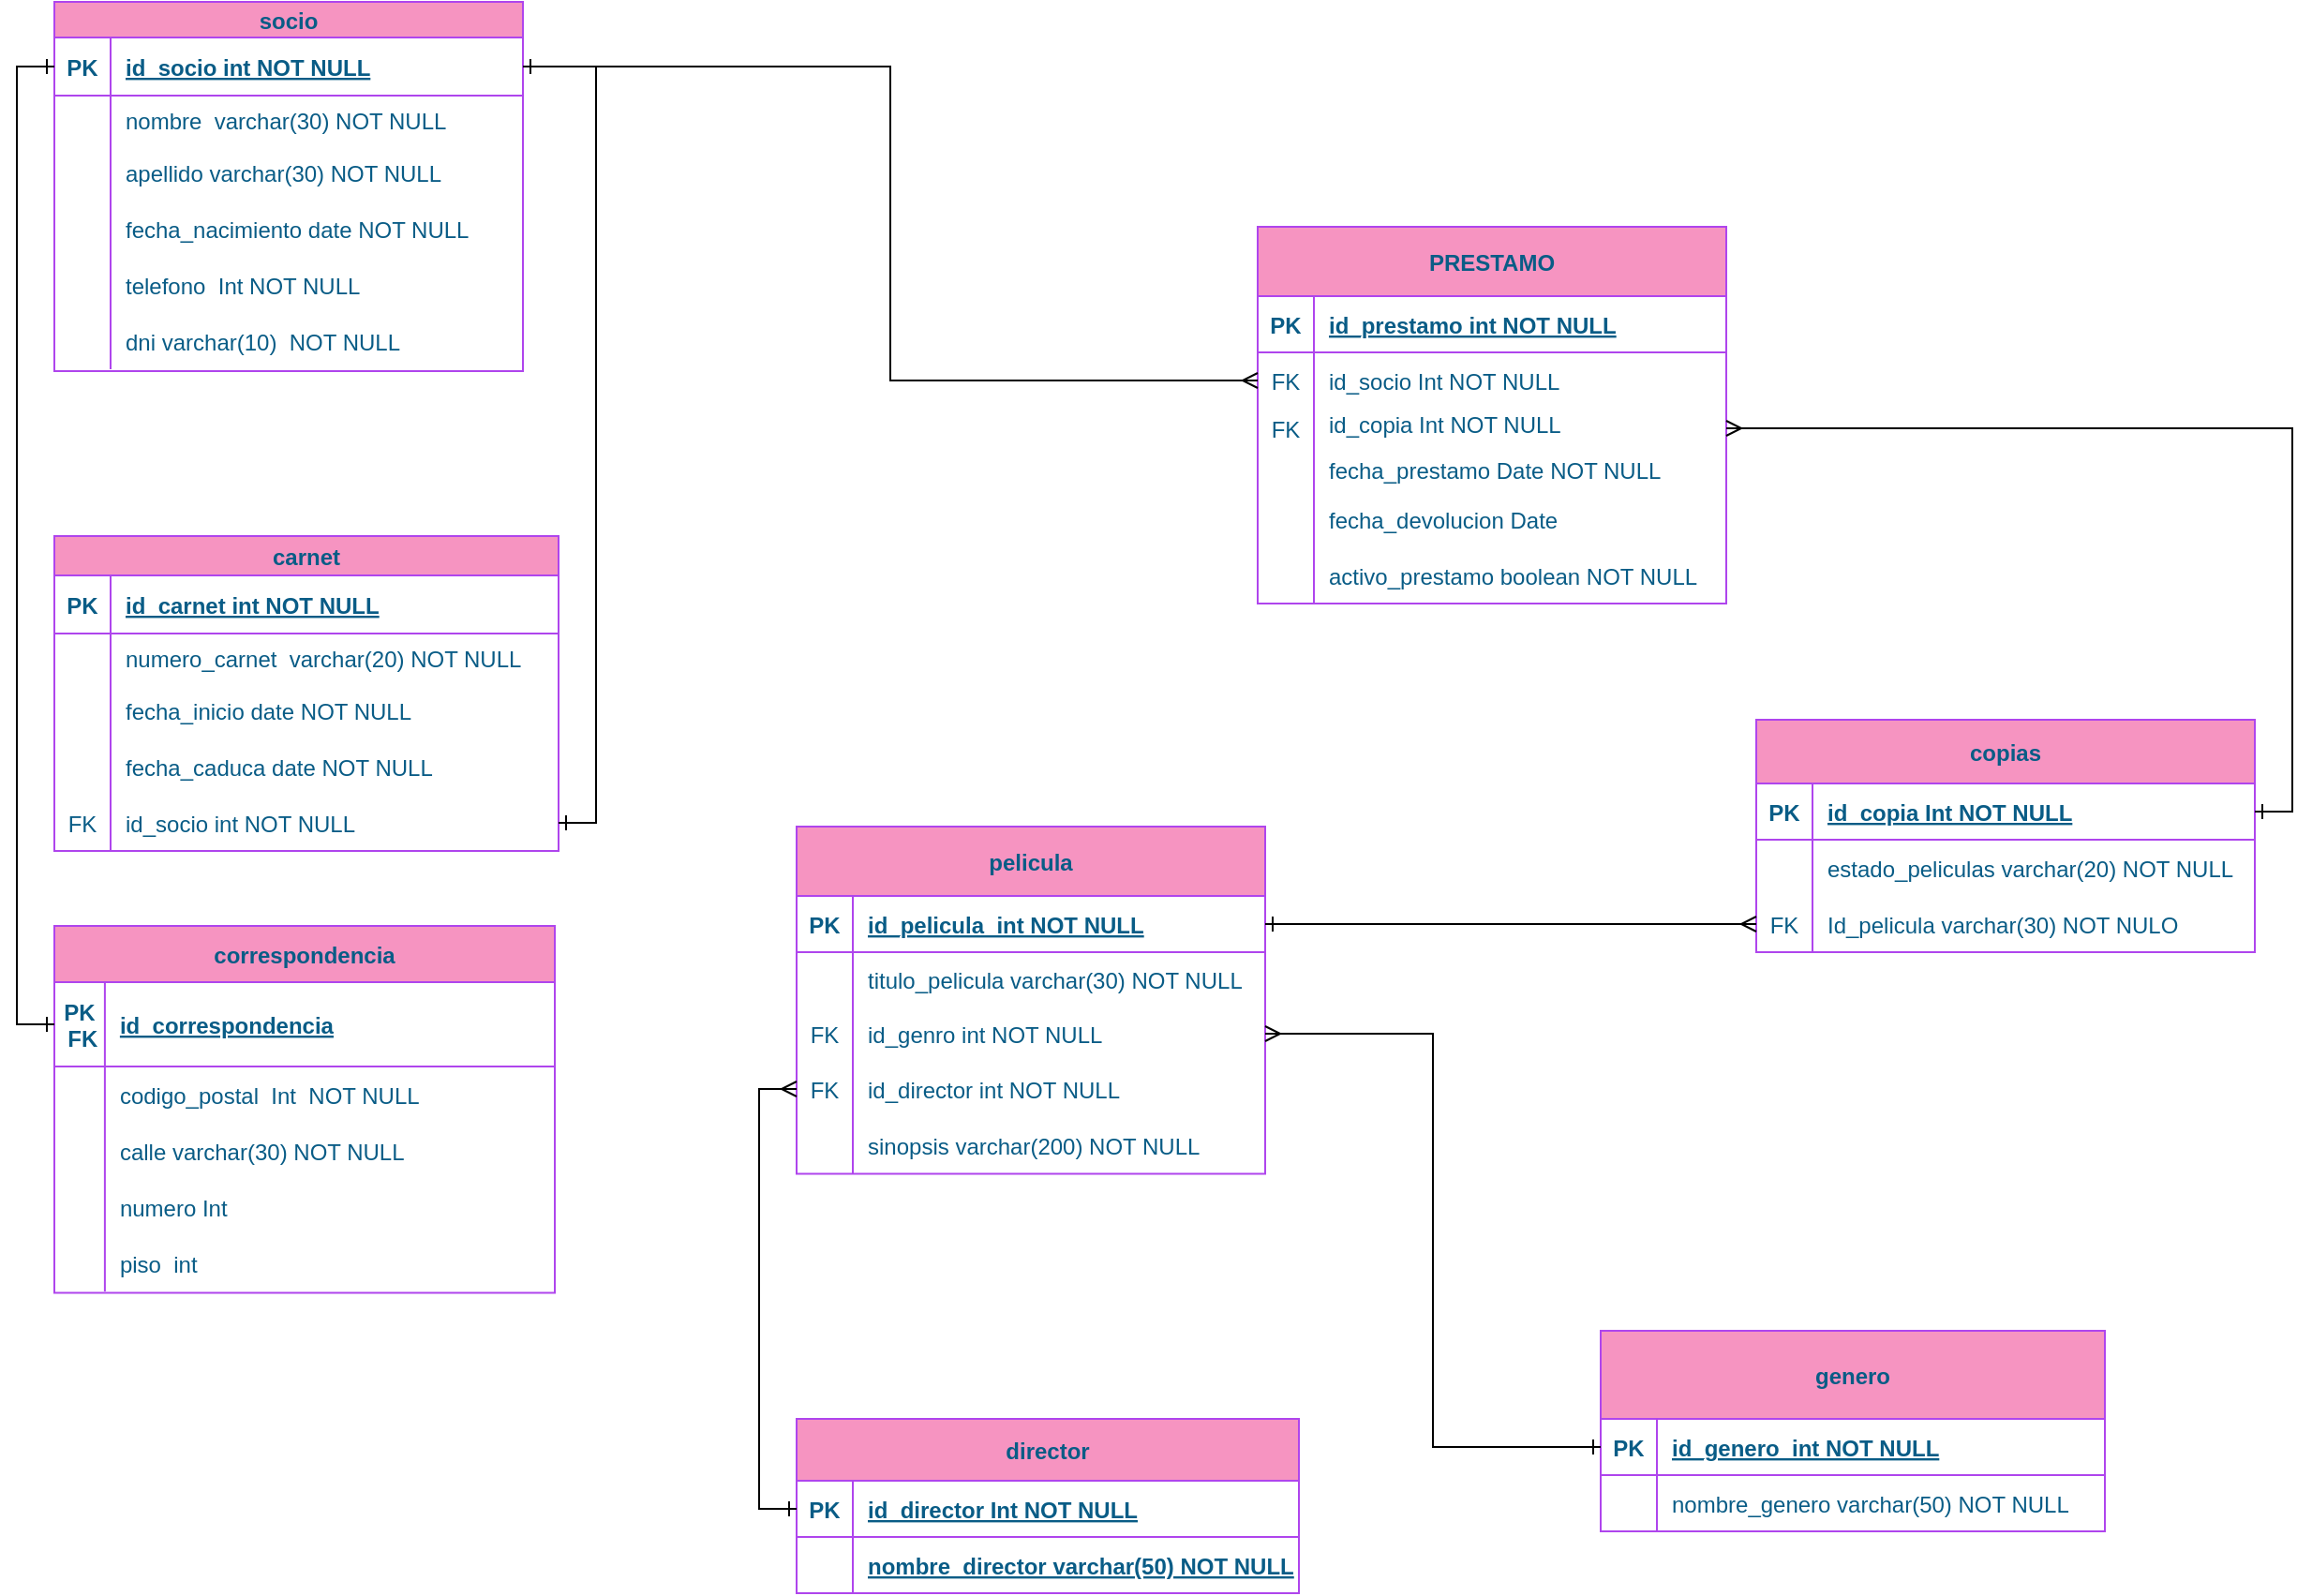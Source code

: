 <mxfile version="24.7.17">
  <diagram id="R2lEEEUBdFMjLlhIrx00" name="Page-1">
    <mxGraphModel dx="1336" dy="928" grid="0" gridSize="10" guides="1" tooltips="1" connect="1" arrows="1" fold="1" page="0" pageScale="1" pageWidth="850" pageHeight="1100" math="0" shadow="0" extFonts="Permanent Marker^https://fonts.googleapis.com/css?family=Permanent+Marker">
      <root>
        <mxCell id="0" />
        <mxCell id="1" parent="0" />
        <mxCell id="vkcaiNUECtPa9iKgv2DX-5" value="socio" style="shape=table;startSize=19;container=1;collapsible=1;childLayout=tableLayout;fixedRows=1;rowLines=0;fontStyle=1;align=center;resizeLast=1;fillColor=#F694C1;strokeColor=#AF45ED;labelBackgroundColor=none;fontColor=#095C86;" parent="1" vertex="1">
          <mxGeometry x="8" y="-271" width="250" height="197" as="geometry" />
        </mxCell>
        <mxCell id="vkcaiNUECtPa9iKgv2DX-6" value="" style="shape=partialRectangle;collapsible=0;dropTarget=0;pointerEvents=0;fillColor=none;points=[[0,0.5],[1,0.5]];portConstraint=eastwest;top=0;left=0;right=0;bottom=1;labelBackgroundColor=none;strokeColor=#AF45ED;fontColor=#095C86;" parent="vkcaiNUECtPa9iKgv2DX-5" vertex="1">
          <mxGeometry y="19" width="250" height="31" as="geometry" />
        </mxCell>
        <mxCell id="vkcaiNUECtPa9iKgv2DX-7" value="PK" style="shape=partialRectangle;overflow=hidden;connectable=0;fillColor=none;top=0;left=0;bottom=0;right=0;fontStyle=1;labelBackgroundColor=none;strokeColor=#AF45ED;fontColor=#095C86;" parent="vkcaiNUECtPa9iKgv2DX-6" vertex="1">
          <mxGeometry width="30" height="31" as="geometry">
            <mxRectangle width="30" height="31" as="alternateBounds" />
          </mxGeometry>
        </mxCell>
        <mxCell id="vkcaiNUECtPa9iKgv2DX-8" value="id_socio int NOT NULL" style="shape=partialRectangle;overflow=hidden;connectable=0;fillColor=none;top=0;left=0;bottom=0;right=0;align=left;spacingLeft=6;fontStyle=5;labelBackgroundColor=none;strokeColor=#AF45ED;fontColor=#095C86;" parent="vkcaiNUECtPa9iKgv2DX-6" vertex="1">
          <mxGeometry x="30" width="220" height="31" as="geometry">
            <mxRectangle width="220" height="31" as="alternateBounds" />
          </mxGeometry>
        </mxCell>
        <mxCell id="vkcaiNUECtPa9iKgv2DX-9" value="" style="shape=partialRectangle;collapsible=0;dropTarget=0;pointerEvents=0;fillColor=none;points=[[0,0.5],[1,0.5]];portConstraint=eastwest;top=0;left=0;right=0;bottom=0;labelBackgroundColor=none;strokeColor=#AF45ED;fontColor=#095C86;" parent="vkcaiNUECtPa9iKgv2DX-5" vertex="1">
          <mxGeometry y="50" width="250" height="26" as="geometry" />
        </mxCell>
        <mxCell id="vkcaiNUECtPa9iKgv2DX-10" value="" style="shape=partialRectangle;overflow=hidden;connectable=0;fillColor=none;top=0;left=0;bottom=0;right=0;labelBackgroundColor=none;strokeColor=#AF45ED;fontColor=#095C86;" parent="vkcaiNUECtPa9iKgv2DX-9" vertex="1">
          <mxGeometry width="30" height="26" as="geometry">
            <mxRectangle width="30" height="26" as="alternateBounds" />
          </mxGeometry>
        </mxCell>
        <mxCell id="vkcaiNUECtPa9iKgv2DX-11" value="nombre  varchar(30) NOT NULL" style="shape=partialRectangle;overflow=hidden;connectable=0;fillColor=none;top=0;left=0;bottom=0;right=0;align=left;spacingLeft=6;labelBackgroundColor=none;strokeColor=#AF45ED;fontColor=#095C86;" parent="vkcaiNUECtPa9iKgv2DX-9" vertex="1">
          <mxGeometry x="30" width="220" height="26" as="geometry">
            <mxRectangle width="220" height="26" as="alternateBounds" />
          </mxGeometry>
        </mxCell>
        <mxCell id="vkcaiNUECtPa9iKgv2DX-12" style="shape=partialRectangle;collapsible=0;dropTarget=0;pointerEvents=0;fillColor=none;points=[[0,0.5],[1,0.5]];portConstraint=eastwest;top=0;left=0;right=0;bottom=0;labelBackgroundColor=none;strokeColor=#AF45ED;fontColor=#095C86;" parent="vkcaiNUECtPa9iKgv2DX-5" vertex="1">
          <mxGeometry y="76" width="250" height="30" as="geometry" />
        </mxCell>
        <mxCell id="vkcaiNUECtPa9iKgv2DX-13" value="" style="shape=partialRectangle;overflow=hidden;connectable=0;fillColor=none;top=0;left=0;bottom=0;right=0;labelBackgroundColor=none;strokeColor=#AF45ED;fontColor=#095C86;" parent="vkcaiNUECtPa9iKgv2DX-12" vertex="1">
          <mxGeometry width="30" height="30" as="geometry">
            <mxRectangle width="30" height="30" as="alternateBounds" />
          </mxGeometry>
        </mxCell>
        <mxCell id="vkcaiNUECtPa9iKgv2DX-14" value="apellido varchar(30) NOT NULL" style="shape=partialRectangle;overflow=hidden;connectable=0;fillColor=none;top=0;left=0;bottom=0;right=0;align=left;spacingLeft=6;labelBackgroundColor=none;strokeColor=#AF45ED;fontColor=#095C86;" parent="vkcaiNUECtPa9iKgv2DX-12" vertex="1">
          <mxGeometry x="30" width="220" height="30" as="geometry">
            <mxRectangle width="220" height="30" as="alternateBounds" />
          </mxGeometry>
        </mxCell>
        <mxCell id="vkcaiNUECtPa9iKgv2DX-15" style="shape=partialRectangle;collapsible=0;dropTarget=0;pointerEvents=0;fillColor=none;points=[[0,0.5],[1,0.5]];portConstraint=eastwest;top=0;left=0;right=0;bottom=0;labelBackgroundColor=none;strokeColor=#AF45ED;fontColor=#095C86;" parent="vkcaiNUECtPa9iKgv2DX-5" vertex="1">
          <mxGeometry y="106" width="250" height="30" as="geometry" />
        </mxCell>
        <mxCell id="vkcaiNUECtPa9iKgv2DX-16" value="" style="shape=partialRectangle;overflow=hidden;connectable=0;fillColor=none;top=0;left=0;bottom=0;right=0;labelBackgroundColor=none;strokeColor=#AF45ED;fontColor=#095C86;" parent="vkcaiNUECtPa9iKgv2DX-15" vertex="1">
          <mxGeometry width="30" height="30" as="geometry">
            <mxRectangle width="30" height="30" as="alternateBounds" />
          </mxGeometry>
        </mxCell>
        <mxCell id="vkcaiNUECtPa9iKgv2DX-17" value="fecha_nacimiento date NOT NULL" style="shape=partialRectangle;overflow=hidden;connectable=0;fillColor=none;top=0;left=0;bottom=0;right=0;align=left;spacingLeft=6;labelBackgroundColor=none;strokeColor=#AF45ED;fontColor=#095C86;" parent="vkcaiNUECtPa9iKgv2DX-15" vertex="1">
          <mxGeometry x="30" width="220" height="30" as="geometry">
            <mxRectangle width="220" height="30" as="alternateBounds" />
          </mxGeometry>
        </mxCell>
        <mxCell id="vkcaiNUECtPa9iKgv2DX-47" style="shape=partialRectangle;collapsible=0;dropTarget=0;pointerEvents=0;fillColor=none;points=[[0,0.5],[1,0.5]];portConstraint=eastwest;top=0;left=0;right=0;bottom=0;labelBackgroundColor=none;strokeColor=#AF45ED;fontColor=#095C86;" parent="vkcaiNUECtPa9iKgv2DX-5" vertex="1">
          <mxGeometry y="136" width="250" height="30" as="geometry" />
        </mxCell>
        <mxCell id="vkcaiNUECtPa9iKgv2DX-48" style="shape=partialRectangle;overflow=hidden;connectable=0;fillColor=none;top=0;left=0;bottom=0;right=0;labelBackgroundColor=none;strokeColor=#AF45ED;fontColor=#095C86;" parent="vkcaiNUECtPa9iKgv2DX-47" vertex="1">
          <mxGeometry width="30" height="30" as="geometry">
            <mxRectangle width="30" height="30" as="alternateBounds" />
          </mxGeometry>
        </mxCell>
        <mxCell id="vkcaiNUECtPa9iKgv2DX-49" value="telefono  Int NOT NULL" style="shape=partialRectangle;overflow=hidden;connectable=0;fillColor=none;top=0;left=0;bottom=0;right=0;align=left;spacingLeft=6;labelBackgroundColor=none;strokeColor=#AF45ED;fontColor=#095C86;" parent="vkcaiNUECtPa9iKgv2DX-47" vertex="1">
          <mxGeometry x="30" width="220" height="30" as="geometry">
            <mxRectangle width="220" height="30" as="alternateBounds" />
          </mxGeometry>
        </mxCell>
        <mxCell id="vkcaiNUECtPa9iKgv2DX-44" style="shape=partialRectangle;collapsible=0;dropTarget=0;pointerEvents=0;fillColor=none;points=[[0,0.5],[1,0.5]];portConstraint=eastwest;top=0;left=0;right=0;bottom=0;labelBackgroundColor=none;strokeColor=#AF45ED;fontColor=#095C86;" parent="vkcaiNUECtPa9iKgv2DX-5" vertex="1">
          <mxGeometry y="166" width="250" height="30" as="geometry" />
        </mxCell>
        <mxCell id="vkcaiNUECtPa9iKgv2DX-45" style="shape=partialRectangle;overflow=hidden;connectable=0;fillColor=none;top=0;left=0;bottom=0;right=0;labelBackgroundColor=none;strokeColor=#AF45ED;fontColor=#095C86;" parent="vkcaiNUECtPa9iKgv2DX-44" vertex="1">
          <mxGeometry width="30" height="30" as="geometry">
            <mxRectangle width="30" height="30" as="alternateBounds" />
          </mxGeometry>
        </mxCell>
        <mxCell id="vkcaiNUECtPa9iKgv2DX-46" value="dni varchar(10)  NOT NULL" style="shape=partialRectangle;overflow=hidden;connectable=0;fillColor=none;top=0;left=0;bottom=0;right=0;align=left;spacingLeft=6;labelBackgroundColor=none;strokeColor=#AF45ED;fontColor=#095C86;" parent="vkcaiNUECtPa9iKgv2DX-44" vertex="1">
          <mxGeometry x="30" width="220" height="30" as="geometry">
            <mxRectangle width="220" height="30" as="alternateBounds" />
          </mxGeometry>
        </mxCell>
        <mxCell id="vkcaiNUECtPa9iKgv2DX-18" value="correspondencia" style="shape=table;startSize=30;container=1;collapsible=1;childLayout=tableLayout;fixedRows=1;rowLines=0;fontStyle=1;align=center;resizeLast=1;fillColor=#F694C1;strokeColor=#AF45ED;labelBackgroundColor=none;fontColor=#095C86;" parent="1" vertex="1">
          <mxGeometry x="8" y="222" width="267" height="195.74" as="geometry" />
        </mxCell>
        <mxCell id="vkcaiNUECtPa9iKgv2DX-19" value="" style="shape=partialRectangle;collapsible=0;dropTarget=0;pointerEvents=0;fillColor=none;points=[[0,0.5],[1,0.5]];portConstraint=eastwest;top=0;left=0;right=0;bottom=1;labelBackgroundColor=none;strokeColor=#AF45ED;fontColor=#095C86;" parent="vkcaiNUECtPa9iKgv2DX-18" vertex="1">
          <mxGeometry y="30" width="267" height="45" as="geometry" />
        </mxCell>
        <mxCell id="vkcaiNUECtPa9iKgv2DX-20" value="PK&#xa; FK" style="shape=partialRectangle;overflow=hidden;connectable=0;fillColor=none;top=0;left=0;bottom=0;right=0;fontStyle=1;labelBackgroundColor=none;strokeColor=#AF45ED;fontColor=#095C86;" parent="vkcaiNUECtPa9iKgv2DX-19" vertex="1">
          <mxGeometry width="26.952" height="45" as="geometry">
            <mxRectangle width="26.952" height="45" as="alternateBounds" />
          </mxGeometry>
        </mxCell>
        <mxCell id="vkcaiNUECtPa9iKgv2DX-21" value="id_correspondencia" style="shape=partialRectangle;overflow=hidden;connectable=0;fillColor=none;top=0;left=0;bottom=0;right=0;align=left;spacingLeft=6;fontStyle=5;labelBackgroundColor=none;strokeColor=#AF45ED;fontColor=#095C86;" parent="vkcaiNUECtPa9iKgv2DX-19" vertex="1">
          <mxGeometry x="26.952" width="240.048" height="45" as="geometry">
            <mxRectangle width="240.048" height="45" as="alternateBounds" />
          </mxGeometry>
        </mxCell>
        <mxCell id="vkcaiNUECtPa9iKgv2DX-28" style="shape=partialRectangle;collapsible=0;dropTarget=0;pointerEvents=0;fillColor=none;points=[[0,0.5],[1,0.5]];portConstraint=eastwest;top=0;left=0;right=0;bottom=0;labelBackgroundColor=none;strokeColor=#AF45ED;fontColor=#095C86;" parent="vkcaiNUECtPa9iKgv2DX-18" vertex="1">
          <mxGeometry y="75" width="267" height="30" as="geometry" />
        </mxCell>
        <mxCell id="vkcaiNUECtPa9iKgv2DX-29" value="" style="shape=partialRectangle;overflow=hidden;connectable=0;fillColor=none;top=0;left=0;bottom=0;right=0;labelBackgroundColor=none;strokeColor=#AF45ED;fontColor=#095C86;" parent="vkcaiNUECtPa9iKgv2DX-28" vertex="1">
          <mxGeometry width="26.952" height="30" as="geometry">
            <mxRectangle width="26.952" height="30" as="alternateBounds" />
          </mxGeometry>
        </mxCell>
        <mxCell id="vkcaiNUECtPa9iKgv2DX-30" value="codigo_postal  Int  NOT NULL" style="shape=partialRectangle;overflow=hidden;connectable=0;fillColor=none;top=0;left=0;bottom=0;right=0;align=left;spacingLeft=6;labelBackgroundColor=none;strokeColor=#AF45ED;fontColor=#095C86;" parent="vkcaiNUECtPa9iKgv2DX-28" vertex="1">
          <mxGeometry x="26.952" width="240.048" height="30" as="geometry">
            <mxRectangle width="240.048" height="30" as="alternateBounds" />
          </mxGeometry>
        </mxCell>
        <mxCell id="vkcaiNUECtPa9iKgv2DX-59" style="shape=partialRectangle;collapsible=0;dropTarget=0;pointerEvents=0;fillColor=none;points=[[0,0.5],[1,0.5]];portConstraint=eastwest;top=0;left=0;right=0;bottom=0;labelBackgroundColor=none;strokeColor=#AF45ED;fontColor=#095C86;" parent="vkcaiNUECtPa9iKgv2DX-18" vertex="1">
          <mxGeometry y="105" width="267" height="30" as="geometry" />
        </mxCell>
        <mxCell id="vkcaiNUECtPa9iKgv2DX-60" style="shape=partialRectangle;overflow=hidden;connectable=0;fillColor=none;top=0;left=0;bottom=0;right=0;labelBackgroundColor=none;strokeColor=#AF45ED;fontColor=#095C86;" parent="vkcaiNUECtPa9iKgv2DX-59" vertex="1">
          <mxGeometry width="26.952" height="30" as="geometry">
            <mxRectangle width="26.952" height="30" as="alternateBounds" />
          </mxGeometry>
        </mxCell>
        <mxCell id="vkcaiNUECtPa9iKgv2DX-61" value="calle varchar(30) NOT NULL" style="shape=partialRectangle;overflow=hidden;connectable=0;fillColor=none;top=0;left=0;bottom=0;right=0;align=left;spacingLeft=6;labelBackgroundColor=none;strokeColor=#AF45ED;fontColor=#095C86;" parent="vkcaiNUECtPa9iKgv2DX-59" vertex="1">
          <mxGeometry x="26.952" width="240.048" height="30" as="geometry">
            <mxRectangle width="240.048" height="30" as="alternateBounds" />
          </mxGeometry>
        </mxCell>
        <mxCell id="vkcaiNUECtPa9iKgv2DX-56" style="shape=partialRectangle;collapsible=0;dropTarget=0;pointerEvents=0;fillColor=none;points=[[0,0.5],[1,0.5]];portConstraint=eastwest;top=0;left=0;right=0;bottom=0;labelBackgroundColor=none;strokeColor=#AF45ED;fontColor=#095C86;" parent="vkcaiNUECtPa9iKgv2DX-18" vertex="1">
          <mxGeometry y="135" width="267" height="30" as="geometry" />
        </mxCell>
        <mxCell id="vkcaiNUECtPa9iKgv2DX-57" style="shape=partialRectangle;overflow=hidden;connectable=0;fillColor=none;top=0;left=0;bottom=0;right=0;labelBackgroundColor=none;strokeColor=#AF45ED;fontColor=#095C86;" parent="vkcaiNUECtPa9iKgv2DX-56" vertex="1">
          <mxGeometry width="26.952" height="30" as="geometry">
            <mxRectangle width="26.952" height="30" as="alternateBounds" />
          </mxGeometry>
        </mxCell>
        <mxCell id="vkcaiNUECtPa9iKgv2DX-58" value="numero Int  " style="shape=partialRectangle;overflow=hidden;connectable=0;fillColor=none;top=0;left=0;bottom=0;right=0;align=left;spacingLeft=6;labelBackgroundColor=none;strokeColor=#AF45ED;fontColor=#095C86;" parent="vkcaiNUECtPa9iKgv2DX-56" vertex="1">
          <mxGeometry x="26.952" width="240.048" height="30" as="geometry">
            <mxRectangle width="240.048" height="30" as="alternateBounds" />
          </mxGeometry>
        </mxCell>
        <mxCell id="vkcaiNUECtPa9iKgv2DX-53" style="shape=partialRectangle;collapsible=0;dropTarget=0;pointerEvents=0;fillColor=none;points=[[0,0.5],[1,0.5]];portConstraint=eastwest;top=0;left=0;right=0;bottom=0;labelBackgroundColor=none;strokeColor=#AF45ED;fontColor=#095C86;" parent="vkcaiNUECtPa9iKgv2DX-18" vertex="1">
          <mxGeometry y="165" width="267" height="30" as="geometry" />
        </mxCell>
        <mxCell id="vkcaiNUECtPa9iKgv2DX-54" style="shape=partialRectangle;overflow=hidden;connectable=0;fillColor=none;top=0;left=0;bottom=0;right=0;labelBackgroundColor=none;strokeColor=#AF45ED;fontColor=#095C86;" parent="vkcaiNUECtPa9iKgv2DX-53" vertex="1">
          <mxGeometry width="26.952" height="30" as="geometry">
            <mxRectangle width="26.952" height="30" as="alternateBounds" />
          </mxGeometry>
        </mxCell>
        <mxCell id="vkcaiNUECtPa9iKgv2DX-55" value="piso  int " style="shape=partialRectangle;overflow=hidden;connectable=0;fillColor=none;top=0;left=0;bottom=0;right=0;align=left;spacingLeft=6;labelBackgroundColor=none;strokeColor=#AF45ED;fontColor=#095C86;" parent="vkcaiNUECtPa9iKgv2DX-53" vertex="1">
          <mxGeometry x="26.952" width="240.048" height="30" as="geometry">
            <mxRectangle width="240.048" height="30" as="alternateBounds" />
          </mxGeometry>
        </mxCell>
        <mxCell id="vkcaiNUECtPa9iKgv2DX-75" value="genero" style="shape=table;startSize=47;container=1;collapsible=1;childLayout=tableLayout;fixedRows=1;rowLines=0;fontStyle=1;align=center;resizeLast=1;fillColor=#F694C1;strokeColor=#AF45ED;labelBackgroundColor=none;fontColor=#095C86;" parent="1" vertex="1">
          <mxGeometry x="833" y="438" width="269" height="107" as="geometry" />
        </mxCell>
        <mxCell id="vkcaiNUECtPa9iKgv2DX-76" value="" style="shape=partialRectangle;collapsible=0;dropTarget=0;pointerEvents=0;fillColor=none;points=[[0,0.5],[1,0.5]];portConstraint=eastwest;top=0;left=0;right=0;bottom=1;labelBackgroundColor=none;strokeColor=#AF45ED;fontColor=#095C86;" parent="vkcaiNUECtPa9iKgv2DX-75" vertex="1">
          <mxGeometry y="47" width="269" height="30" as="geometry" />
        </mxCell>
        <mxCell id="vkcaiNUECtPa9iKgv2DX-77" value="PK" style="shape=partialRectangle;overflow=hidden;connectable=0;fillColor=none;top=0;left=0;bottom=0;right=0;fontStyle=1;labelBackgroundColor=none;strokeColor=#AF45ED;fontColor=#095C86;" parent="vkcaiNUECtPa9iKgv2DX-76" vertex="1">
          <mxGeometry width="30" height="30" as="geometry">
            <mxRectangle width="30" height="30" as="alternateBounds" />
          </mxGeometry>
        </mxCell>
        <mxCell id="vkcaiNUECtPa9iKgv2DX-78" value="id_genero  int NOT NULL" style="shape=partialRectangle;overflow=hidden;connectable=0;fillColor=none;top=0;left=0;bottom=0;right=0;align=left;spacingLeft=6;fontStyle=5;labelBackgroundColor=none;strokeColor=#AF45ED;fontColor=#095C86;" parent="vkcaiNUECtPa9iKgv2DX-76" vertex="1">
          <mxGeometry x="30" width="239" height="30" as="geometry">
            <mxRectangle width="239" height="30" as="alternateBounds" />
          </mxGeometry>
        </mxCell>
        <mxCell id="vkcaiNUECtPa9iKgv2DX-79" value="" style="shape=partialRectangle;collapsible=0;dropTarget=0;pointerEvents=0;fillColor=none;points=[[0,0.5],[1,0.5]];portConstraint=eastwest;top=0;left=0;right=0;bottom=0;labelBackgroundColor=none;strokeColor=#AF45ED;fontColor=#095C86;" parent="vkcaiNUECtPa9iKgv2DX-75" vertex="1">
          <mxGeometry y="77" width="269" height="30" as="geometry" />
        </mxCell>
        <mxCell id="vkcaiNUECtPa9iKgv2DX-80" value="" style="shape=partialRectangle;overflow=hidden;connectable=0;fillColor=none;top=0;left=0;bottom=0;right=0;labelBackgroundColor=none;strokeColor=#AF45ED;fontColor=#095C86;" parent="vkcaiNUECtPa9iKgv2DX-79" vertex="1">
          <mxGeometry width="30" height="30" as="geometry">
            <mxRectangle width="30" height="30" as="alternateBounds" />
          </mxGeometry>
        </mxCell>
        <mxCell id="vkcaiNUECtPa9iKgv2DX-81" value="nombre_genero varchar(50) NOT NULL" style="shape=partialRectangle;overflow=hidden;connectable=0;fillColor=none;top=0;left=0;bottom=0;right=0;align=left;spacingLeft=6;labelBackgroundColor=none;strokeColor=#AF45ED;fontColor=#095C86;" parent="vkcaiNUECtPa9iKgv2DX-79" vertex="1">
          <mxGeometry x="30" width="239" height="30" as="geometry">
            <mxRectangle width="239" height="30" as="alternateBounds" />
          </mxGeometry>
        </mxCell>
        <mxCell id="vkcaiNUECtPa9iKgv2DX-88" value="PRESTAMO" style="shape=table;startSize=37;container=1;collapsible=1;childLayout=tableLayout;fixedRows=1;rowLines=0;fontStyle=1;align=center;resizeLast=1;fillColor=#F694C1;strokeColor=#AF45ED;labelBackgroundColor=none;fontColor=#095C86;" parent="1" vertex="1">
          <mxGeometry x="650" y="-151" width="250" height="201" as="geometry" />
        </mxCell>
        <mxCell id="vkcaiNUECtPa9iKgv2DX-89" value="" style="shape=partialRectangle;collapsible=0;dropTarget=0;pointerEvents=0;fillColor=none;points=[[0,0.5],[1,0.5]];portConstraint=eastwest;top=0;left=0;right=0;bottom=1;labelBackgroundColor=none;strokeColor=#AF45ED;fontColor=#095C86;" parent="vkcaiNUECtPa9iKgv2DX-88" vertex="1">
          <mxGeometry y="37" width="250" height="30" as="geometry" />
        </mxCell>
        <mxCell id="vkcaiNUECtPa9iKgv2DX-90" value="PK" style="shape=partialRectangle;overflow=hidden;connectable=0;fillColor=none;top=0;left=0;bottom=0;right=0;fontStyle=1;labelBackgroundColor=none;strokeColor=#AF45ED;fontColor=#095C86;" parent="vkcaiNUECtPa9iKgv2DX-89" vertex="1">
          <mxGeometry width="30" height="30" as="geometry">
            <mxRectangle width="30" height="30" as="alternateBounds" />
          </mxGeometry>
        </mxCell>
        <mxCell id="vkcaiNUECtPa9iKgv2DX-91" value="id_prestamo int NOT NULL" style="shape=partialRectangle;overflow=hidden;connectable=0;fillColor=none;top=0;left=0;bottom=0;right=0;align=left;spacingLeft=6;fontStyle=5;labelBackgroundColor=none;strokeColor=#AF45ED;fontColor=#095C86;" parent="vkcaiNUECtPa9iKgv2DX-89" vertex="1">
          <mxGeometry x="30" width="220" height="30" as="geometry">
            <mxRectangle width="220" height="30" as="alternateBounds" />
          </mxGeometry>
        </mxCell>
        <mxCell id="vkcaiNUECtPa9iKgv2DX-92" value="" style="shape=partialRectangle;collapsible=0;dropTarget=0;pointerEvents=0;fillColor=none;points=[[0,0.5],[1,0.5]];portConstraint=eastwest;top=0;left=0;right=0;bottom=0;labelBackgroundColor=none;strokeColor=#AF45ED;fontColor=#095C86;" parent="vkcaiNUECtPa9iKgv2DX-88" vertex="1">
          <mxGeometry y="67" width="250" height="30" as="geometry" />
        </mxCell>
        <mxCell id="vkcaiNUECtPa9iKgv2DX-93" value="FK" style="shape=partialRectangle;overflow=hidden;connectable=0;fillColor=none;top=0;left=0;bottom=0;right=0;labelBackgroundColor=none;strokeColor=#AF45ED;fontColor=#095C86;" parent="vkcaiNUECtPa9iKgv2DX-92" vertex="1">
          <mxGeometry width="30" height="30" as="geometry">
            <mxRectangle width="30" height="30" as="alternateBounds" />
          </mxGeometry>
        </mxCell>
        <mxCell id="vkcaiNUECtPa9iKgv2DX-94" value="id_socio Int NOT NULL" style="shape=partialRectangle;overflow=hidden;connectable=0;fillColor=none;top=0;left=0;bottom=0;right=0;align=left;spacingLeft=6;labelBackgroundColor=none;strokeColor=#AF45ED;fontColor=#095C86;" parent="vkcaiNUECtPa9iKgv2DX-92" vertex="1">
          <mxGeometry x="30" width="220" height="30" as="geometry">
            <mxRectangle width="220" height="30" as="alternateBounds" />
          </mxGeometry>
        </mxCell>
        <mxCell id="vkcaiNUECtPa9iKgv2DX-95" style="shape=partialRectangle;collapsible=0;dropTarget=0;pointerEvents=0;fillColor=none;points=[[0,0.5],[1,0.5]];portConstraint=eastwest;top=0;left=0;right=0;bottom=0;labelBackgroundColor=none;strokeColor=#AF45ED;fontColor=#095C86;" parent="vkcaiNUECtPa9iKgv2DX-88" vertex="1">
          <mxGeometry y="97" width="250" height="21" as="geometry" />
        </mxCell>
        <mxCell id="vkcaiNUECtPa9iKgv2DX-96" value="FK" style="shape=partialRectangle;overflow=hidden;connectable=0;fillColor=none;top=0;left=0;bottom=0;right=0;labelBackgroundColor=none;strokeColor=#AF45ED;fontColor=#095C86;" parent="vkcaiNUECtPa9iKgv2DX-95" vertex="1">
          <mxGeometry width="30" height="21" as="geometry">
            <mxRectangle width="30" height="21" as="alternateBounds" />
          </mxGeometry>
        </mxCell>
        <mxCell id="vkcaiNUECtPa9iKgv2DX-97" value="id_copia Int NOT NULL&#xa;" style="shape=partialRectangle;overflow=hidden;connectable=0;fillColor=none;top=0;left=0;bottom=0;right=0;align=left;spacingLeft=6;labelBackgroundColor=none;strokeColor=#AF45ED;fontColor=#095C86;" parent="vkcaiNUECtPa9iKgv2DX-95" vertex="1">
          <mxGeometry x="30" width="220" height="21" as="geometry">
            <mxRectangle width="220" height="21" as="alternateBounds" />
          </mxGeometry>
        </mxCell>
        <mxCell id="vkcaiNUECtPa9iKgv2DX-98" style="shape=partialRectangle;collapsible=0;dropTarget=0;pointerEvents=0;fillColor=none;points=[[0,0.5],[1,0.5]];portConstraint=eastwest;top=0;left=0;right=0;bottom=0;labelBackgroundColor=none;strokeColor=#AF45ED;fontColor=#095C86;" parent="vkcaiNUECtPa9iKgv2DX-88" vertex="1">
          <mxGeometry y="118" width="250" height="23" as="geometry" />
        </mxCell>
        <mxCell id="vkcaiNUECtPa9iKgv2DX-99" value="" style="shape=partialRectangle;overflow=hidden;connectable=0;fillColor=none;top=0;left=0;bottom=0;right=0;labelBackgroundColor=none;strokeColor=#AF45ED;fontColor=#095C86;" parent="vkcaiNUECtPa9iKgv2DX-98" vertex="1">
          <mxGeometry width="30" height="23" as="geometry">
            <mxRectangle width="30" height="23" as="alternateBounds" />
          </mxGeometry>
        </mxCell>
        <mxCell id="vkcaiNUECtPa9iKgv2DX-100" value="fecha_prestamo Date NOT NULL" style="shape=partialRectangle;overflow=hidden;connectable=0;fillColor=none;top=0;left=0;bottom=0;right=0;align=left;spacingLeft=6;labelBackgroundColor=none;strokeColor=#AF45ED;fontColor=#095C86;" parent="vkcaiNUECtPa9iKgv2DX-98" vertex="1">
          <mxGeometry x="30" width="220" height="23" as="geometry">
            <mxRectangle width="220" height="23" as="alternateBounds" />
          </mxGeometry>
        </mxCell>
        <mxCell id="vkcaiNUECtPa9iKgv2DX-101" style="shape=partialRectangle;collapsible=0;dropTarget=0;pointerEvents=0;fillColor=none;points=[[0,0.5],[1,0.5]];portConstraint=eastwest;top=0;left=0;right=0;bottom=0;labelBackgroundColor=none;strokeColor=#AF45ED;fontColor=#095C86;" parent="vkcaiNUECtPa9iKgv2DX-88" vertex="1">
          <mxGeometry y="141" width="250" height="30" as="geometry" />
        </mxCell>
        <mxCell id="vkcaiNUECtPa9iKgv2DX-102" style="shape=partialRectangle;overflow=hidden;connectable=0;fillColor=none;top=0;left=0;bottom=0;right=0;labelBackgroundColor=none;strokeColor=#AF45ED;fontColor=#095C86;" parent="vkcaiNUECtPa9iKgv2DX-101" vertex="1">
          <mxGeometry width="30" height="30" as="geometry">
            <mxRectangle width="30" height="30" as="alternateBounds" />
          </mxGeometry>
        </mxCell>
        <mxCell id="vkcaiNUECtPa9iKgv2DX-103" value="fecha_devolucion Date " style="shape=partialRectangle;overflow=hidden;connectable=0;fillColor=none;top=0;left=0;bottom=0;right=0;align=left;spacingLeft=6;labelBackgroundColor=none;strokeColor=#AF45ED;fontColor=#095C86;" parent="vkcaiNUECtPa9iKgv2DX-101" vertex="1">
          <mxGeometry x="30" width="220" height="30" as="geometry">
            <mxRectangle width="220" height="30" as="alternateBounds" />
          </mxGeometry>
        </mxCell>
        <mxCell id="vdx0hhKhU33gfdMOnGSB-52" style="shape=partialRectangle;collapsible=0;dropTarget=0;pointerEvents=0;fillColor=none;points=[[0,0.5],[1,0.5]];portConstraint=eastwest;top=0;left=0;right=0;bottom=0;labelBackgroundColor=none;strokeColor=#AF45ED;fontColor=#095C86;" parent="vkcaiNUECtPa9iKgv2DX-88" vertex="1">
          <mxGeometry y="171" width="250" height="30" as="geometry" />
        </mxCell>
        <mxCell id="vdx0hhKhU33gfdMOnGSB-53" style="shape=partialRectangle;overflow=hidden;connectable=0;fillColor=none;top=0;left=0;bottom=0;right=0;labelBackgroundColor=none;strokeColor=#AF45ED;fontColor=#095C86;" parent="vdx0hhKhU33gfdMOnGSB-52" vertex="1">
          <mxGeometry width="30" height="30" as="geometry">
            <mxRectangle width="30" height="30" as="alternateBounds" />
          </mxGeometry>
        </mxCell>
        <mxCell id="vdx0hhKhU33gfdMOnGSB-54" value="activo_prestamo boolean NOT NULL" style="shape=partialRectangle;overflow=hidden;connectable=0;fillColor=none;top=0;left=0;bottom=0;right=0;align=left;spacingLeft=6;labelBackgroundColor=none;strokeColor=#AF45ED;fontColor=#095C86;" parent="vdx0hhKhU33gfdMOnGSB-52" vertex="1">
          <mxGeometry x="30" width="220" height="30" as="geometry">
            <mxRectangle width="220" height="30" as="alternateBounds" />
          </mxGeometry>
        </mxCell>
        <mxCell id="vkcaiNUECtPa9iKgv2DX-104" value="director" style="shape=table;startSize=33;container=1;collapsible=1;childLayout=tableLayout;fixedRows=1;rowLines=0;fontStyle=1;align=center;resizeLast=1;fillColor=#F694C1;strokeColor=#AF45ED;labelBackgroundColor=none;fontColor=#095C86;" parent="1" vertex="1">
          <mxGeometry x="404" y="485" width="268" height="93" as="geometry" />
        </mxCell>
        <mxCell id="vkcaiNUECtPa9iKgv2DX-105" value="" style="shape=partialRectangle;collapsible=0;dropTarget=0;pointerEvents=0;fillColor=none;points=[[0,0.5],[1,0.5]];portConstraint=eastwest;top=0;left=0;right=0;bottom=1;labelBackgroundColor=none;strokeColor=#AF45ED;fontColor=#095C86;" parent="vkcaiNUECtPa9iKgv2DX-104" vertex="1">
          <mxGeometry y="33" width="268" height="30" as="geometry" />
        </mxCell>
        <mxCell id="vkcaiNUECtPa9iKgv2DX-106" value="PK" style="shape=partialRectangle;overflow=hidden;connectable=0;fillColor=none;top=0;left=0;bottom=0;right=0;fontStyle=1;labelBackgroundColor=none;strokeColor=#AF45ED;fontColor=#095C86;" parent="vkcaiNUECtPa9iKgv2DX-105" vertex="1">
          <mxGeometry width="30" height="30" as="geometry">
            <mxRectangle width="30" height="30" as="alternateBounds" />
          </mxGeometry>
        </mxCell>
        <mxCell id="vkcaiNUECtPa9iKgv2DX-107" value="id_director Int NOT NULL" style="shape=partialRectangle;overflow=hidden;connectable=0;fillColor=none;top=0;left=0;bottom=0;right=0;align=left;spacingLeft=6;fontStyle=5;labelBackgroundColor=none;strokeColor=#AF45ED;fontColor=#095C86;" parent="vkcaiNUECtPa9iKgv2DX-105" vertex="1">
          <mxGeometry x="30" width="238" height="30" as="geometry">
            <mxRectangle width="238" height="30" as="alternateBounds" />
          </mxGeometry>
        </mxCell>
        <mxCell id="vdx0hhKhU33gfdMOnGSB-2" style="shape=partialRectangle;collapsible=0;dropTarget=0;pointerEvents=0;fillColor=none;points=[[0,0.5],[1,0.5]];portConstraint=eastwest;top=0;left=0;right=0;bottom=1;labelBackgroundColor=none;strokeColor=#AF45ED;fontColor=#095C86;" parent="vkcaiNUECtPa9iKgv2DX-104" vertex="1">
          <mxGeometry y="63" width="268" height="30" as="geometry" />
        </mxCell>
        <mxCell id="vdx0hhKhU33gfdMOnGSB-3" value="" style="shape=partialRectangle;overflow=hidden;connectable=0;fillColor=none;top=0;left=0;bottom=0;right=0;fontStyle=1;labelBackgroundColor=none;strokeColor=#AF45ED;fontColor=#095C86;" parent="vdx0hhKhU33gfdMOnGSB-2" vertex="1">
          <mxGeometry width="30" height="30" as="geometry">
            <mxRectangle width="30" height="30" as="alternateBounds" />
          </mxGeometry>
        </mxCell>
        <mxCell id="vdx0hhKhU33gfdMOnGSB-4" value="nombre_director varchar(50) NOT NULL" style="shape=partialRectangle;overflow=hidden;connectable=0;fillColor=none;top=0;left=0;bottom=0;right=0;align=left;spacingLeft=6;fontStyle=5;labelBackgroundColor=none;strokeColor=#AF45ED;fontColor=#095C86;" parent="vdx0hhKhU33gfdMOnGSB-2" vertex="1">
          <mxGeometry x="30" width="238" height="30" as="geometry">
            <mxRectangle width="238" height="30" as="alternateBounds" />
          </mxGeometry>
        </mxCell>
        <mxCell id="vdx0hhKhU33gfdMOnGSB-1" style="edgeStyle=orthogonalEdgeStyle;rounded=0;orthogonalLoop=1;jettySize=auto;html=1;exitX=0;exitY=0.5;exitDx=0;exitDy=0;entryX=0;entryY=0.5;entryDx=0;entryDy=0;startArrow=ERone;startFill=0;endArrow=ERone;endFill=0;" parent="1" source="vkcaiNUECtPa9iKgv2DX-6" target="vkcaiNUECtPa9iKgv2DX-19" edge="1">
          <mxGeometry relative="1" as="geometry" />
        </mxCell>
        <mxCell id="vdx0hhKhU33gfdMOnGSB-13" value="pelicula" style="shape=table;startSize=37;container=1;collapsible=1;childLayout=tableLayout;fixedRows=1;rowLines=0;fontStyle=1;align=center;resizeLast=1;fillColor=#F694C1;strokeColor=#AF45ED;labelBackgroundColor=none;fontColor=#095C86;" parent="1" vertex="1">
          <mxGeometry x="404" y="169" width="250" height="185.216" as="geometry" />
        </mxCell>
        <mxCell id="vdx0hhKhU33gfdMOnGSB-14" value="" style="shape=partialRectangle;collapsible=0;dropTarget=0;pointerEvents=0;fillColor=none;points=[[0,0.5],[1,0.5]];portConstraint=eastwest;top=0;left=0;right=0;bottom=1;labelBackgroundColor=none;strokeColor=#AF45ED;fontColor=#095C86;" parent="vdx0hhKhU33gfdMOnGSB-13" vertex="1">
          <mxGeometry y="37" width="250" height="30" as="geometry" />
        </mxCell>
        <mxCell id="vdx0hhKhU33gfdMOnGSB-15" value="PK" style="shape=partialRectangle;overflow=hidden;connectable=0;fillColor=none;top=0;left=0;bottom=0;right=0;fontStyle=1;labelBackgroundColor=none;strokeColor=#AF45ED;fontColor=#095C86;" parent="vdx0hhKhU33gfdMOnGSB-14" vertex="1">
          <mxGeometry width="30" height="30" as="geometry">
            <mxRectangle width="30" height="30" as="alternateBounds" />
          </mxGeometry>
        </mxCell>
        <mxCell id="vdx0hhKhU33gfdMOnGSB-16" value="id_pelicula  int NOT NULL" style="shape=partialRectangle;overflow=hidden;connectable=0;fillColor=none;top=0;left=0;bottom=0;right=0;align=left;spacingLeft=6;fontStyle=5;labelBackgroundColor=none;strokeColor=#AF45ED;fontColor=#095C86;" parent="vdx0hhKhU33gfdMOnGSB-14" vertex="1">
          <mxGeometry x="30" width="220" height="30" as="geometry">
            <mxRectangle width="220" height="30" as="alternateBounds" />
          </mxGeometry>
        </mxCell>
        <mxCell id="vdx0hhKhU33gfdMOnGSB-31" style="shape=partialRectangle;collapsible=0;dropTarget=0;pointerEvents=0;fillColor=none;points=[[0,0.5],[1,0.5]];portConstraint=eastwest;top=0;left=0;right=0;bottom=0;labelBackgroundColor=none;strokeColor=#AF45ED;fontColor=#095C86;" parent="vdx0hhKhU33gfdMOnGSB-13" vertex="1">
          <mxGeometry y="67" width="250" height="29" as="geometry" />
        </mxCell>
        <mxCell id="vdx0hhKhU33gfdMOnGSB-32" value="" style="shape=partialRectangle;overflow=hidden;connectable=0;fillColor=none;top=0;left=0;bottom=0;right=0;labelBackgroundColor=none;strokeColor=#AF45ED;fontColor=#095C86;" parent="vdx0hhKhU33gfdMOnGSB-31" vertex="1">
          <mxGeometry width="30" height="29" as="geometry">
            <mxRectangle width="30" height="29" as="alternateBounds" />
          </mxGeometry>
        </mxCell>
        <mxCell id="vdx0hhKhU33gfdMOnGSB-33" value="titulo_pelicula varchar(30) NOT NULL" style="shape=partialRectangle;overflow=hidden;connectable=0;fillColor=none;top=0;left=0;bottom=0;right=0;align=left;spacingLeft=6;labelBackgroundColor=none;strokeColor=#AF45ED;fontColor=#095C86;" parent="vdx0hhKhU33gfdMOnGSB-31" vertex="1">
          <mxGeometry x="30" width="220" height="29" as="geometry">
            <mxRectangle width="220" height="29" as="alternateBounds" />
          </mxGeometry>
        </mxCell>
        <mxCell id="vdx0hhKhU33gfdMOnGSB-40" style="shape=partialRectangle;collapsible=0;dropTarget=0;pointerEvents=0;fillColor=none;points=[[0,0.5],[1,0.5]];portConstraint=eastwest;top=0;left=0;right=0;bottom=0;labelBackgroundColor=none;strokeColor=#AF45ED;fontColor=#095C86;" parent="vdx0hhKhU33gfdMOnGSB-13" vertex="1">
          <mxGeometry y="96" width="250" height="29" as="geometry" />
        </mxCell>
        <mxCell id="vdx0hhKhU33gfdMOnGSB-41" value="FK" style="shape=partialRectangle;overflow=hidden;connectable=0;fillColor=none;top=0;left=0;bottom=0;right=0;labelBackgroundColor=none;strokeColor=#AF45ED;fontColor=#095C86;" parent="vdx0hhKhU33gfdMOnGSB-40" vertex="1">
          <mxGeometry width="30" height="29" as="geometry">
            <mxRectangle width="30" height="29" as="alternateBounds" />
          </mxGeometry>
        </mxCell>
        <mxCell id="vdx0hhKhU33gfdMOnGSB-42" value="id_genro int NOT NULL" style="shape=partialRectangle;overflow=hidden;connectable=0;fillColor=none;top=0;left=0;bottom=0;right=0;align=left;spacingLeft=6;labelBackgroundColor=none;strokeColor=#AF45ED;fontColor=#095C86;" parent="vdx0hhKhU33gfdMOnGSB-40" vertex="1">
          <mxGeometry x="30" width="220" height="29" as="geometry">
            <mxRectangle width="220" height="29" as="alternateBounds" />
          </mxGeometry>
        </mxCell>
        <mxCell id="vdx0hhKhU33gfdMOnGSB-23" style="shape=partialRectangle;collapsible=0;dropTarget=0;pointerEvents=0;fillColor=none;points=[[0,0.5],[1,0.5]];portConstraint=eastwest;top=0;left=0;right=0;bottom=0;labelBackgroundColor=none;strokeColor=#AF45ED;fontColor=#095C86;" parent="vdx0hhKhU33gfdMOnGSB-13" vertex="1">
          <mxGeometry y="125" width="250" height="30" as="geometry" />
        </mxCell>
        <mxCell id="vdx0hhKhU33gfdMOnGSB-24" value="FK" style="shape=partialRectangle;overflow=hidden;connectable=0;fillColor=none;top=0;left=0;bottom=0;right=0;labelBackgroundColor=none;strokeColor=#AF45ED;fontColor=#095C86;" parent="vdx0hhKhU33gfdMOnGSB-23" vertex="1">
          <mxGeometry width="30" height="30" as="geometry">
            <mxRectangle width="30" height="30" as="alternateBounds" />
          </mxGeometry>
        </mxCell>
        <mxCell id="vdx0hhKhU33gfdMOnGSB-25" value="id_director int NOT NULL" style="shape=partialRectangle;overflow=hidden;connectable=0;fillColor=none;top=0;left=0;bottom=0;right=0;align=left;spacingLeft=6;labelBackgroundColor=none;strokeColor=#AF45ED;fontColor=#095C86;" parent="vdx0hhKhU33gfdMOnGSB-23" vertex="1">
          <mxGeometry x="30" width="220" height="30" as="geometry">
            <mxRectangle width="220" height="30" as="alternateBounds" />
          </mxGeometry>
        </mxCell>
        <mxCell id="vdx0hhKhU33gfdMOnGSB-26" style="shape=partialRectangle;collapsible=0;dropTarget=0;pointerEvents=0;fillColor=none;points=[[0,0.5],[1,0.5]];portConstraint=eastwest;top=0;left=0;right=0;bottom=0;labelBackgroundColor=none;strokeColor=#AF45ED;fontColor=#095C86;" parent="vdx0hhKhU33gfdMOnGSB-13" vertex="1">
          <mxGeometry y="155" width="250" height="30" as="geometry" />
        </mxCell>
        <mxCell id="vdx0hhKhU33gfdMOnGSB-27" style="shape=partialRectangle;overflow=hidden;connectable=0;fillColor=none;top=0;left=0;bottom=0;right=0;labelBackgroundColor=none;strokeColor=#AF45ED;fontColor=#095C86;" parent="vdx0hhKhU33gfdMOnGSB-26" vertex="1">
          <mxGeometry width="30" height="30" as="geometry">
            <mxRectangle width="30" height="30" as="alternateBounds" />
          </mxGeometry>
        </mxCell>
        <mxCell id="vdx0hhKhU33gfdMOnGSB-28" value="sinopsis varchar(200) NOT NULL" style="shape=partialRectangle;overflow=hidden;connectable=0;fillColor=none;top=0;left=0;bottom=0;right=0;align=left;spacingLeft=6;labelBackgroundColor=none;strokeColor=#AF45ED;fontColor=#095C86;" parent="vdx0hhKhU33gfdMOnGSB-26" vertex="1">
          <mxGeometry x="30" width="220" height="30" as="geometry">
            <mxRectangle width="220" height="30" as="alternateBounds" />
          </mxGeometry>
        </mxCell>
        <mxCell id="vkcaiNUECtPa9iKgv2DX-62" value="copias" style="shape=table;startSize=34;container=1;collapsible=1;childLayout=tableLayout;fixedRows=1;rowLines=0;fontStyle=1;align=center;resizeLast=1;fillColor=#F694C1;strokeColor=#AF45ED;labelBackgroundColor=none;fontColor=#095C86;" parent="1" vertex="1">
          <mxGeometry x="916" y="112" width="266" height="124" as="geometry" />
        </mxCell>
        <mxCell id="vkcaiNUECtPa9iKgv2DX-63" value="" style="shape=partialRectangle;collapsible=0;dropTarget=0;pointerEvents=0;fillColor=none;points=[[0,0.5],[1,0.5]];portConstraint=eastwest;top=0;left=0;right=0;bottom=1;labelBackgroundColor=none;strokeColor=#AF45ED;fontColor=#095C86;" parent="vkcaiNUECtPa9iKgv2DX-62" vertex="1">
          <mxGeometry y="34" width="266" height="30" as="geometry" />
        </mxCell>
        <mxCell id="vkcaiNUECtPa9iKgv2DX-64" value="PK" style="shape=partialRectangle;overflow=hidden;connectable=0;fillColor=none;top=0;left=0;bottom=0;right=0;fontStyle=1;labelBackgroundColor=none;strokeColor=#AF45ED;fontColor=#095C86;" parent="vkcaiNUECtPa9iKgv2DX-63" vertex="1">
          <mxGeometry width="30" height="30" as="geometry">
            <mxRectangle width="30" height="30" as="alternateBounds" />
          </mxGeometry>
        </mxCell>
        <mxCell id="vkcaiNUECtPa9iKgv2DX-65" value="id_copia Int NOT NULL" style="shape=partialRectangle;overflow=hidden;connectable=0;fillColor=none;top=0;left=0;bottom=0;right=0;align=left;spacingLeft=6;fontStyle=5;labelBackgroundColor=none;strokeColor=#AF45ED;fontColor=#095C86;" parent="vkcaiNUECtPa9iKgv2DX-63" vertex="1">
          <mxGeometry x="30" width="236" height="30" as="geometry">
            <mxRectangle width="236" height="30" as="alternateBounds" />
          </mxGeometry>
        </mxCell>
        <mxCell id="vkcaiNUECtPa9iKgv2DX-69" style="shape=partialRectangle;collapsible=0;dropTarget=0;pointerEvents=0;fillColor=none;points=[[0,0.5],[1,0.5]];portConstraint=eastwest;top=0;left=0;right=0;bottom=0;labelBackgroundColor=none;strokeColor=#AF45ED;fontColor=#095C86;" parent="vkcaiNUECtPa9iKgv2DX-62" vertex="1">
          <mxGeometry y="64" width="266" height="30" as="geometry" />
        </mxCell>
        <mxCell id="vkcaiNUECtPa9iKgv2DX-70" value="" style="shape=partialRectangle;overflow=hidden;connectable=0;fillColor=none;top=0;left=0;bottom=0;right=0;labelBackgroundColor=none;strokeColor=#AF45ED;fontColor=#095C86;" parent="vkcaiNUECtPa9iKgv2DX-69" vertex="1">
          <mxGeometry width="30" height="30" as="geometry">
            <mxRectangle width="30" height="30" as="alternateBounds" />
          </mxGeometry>
        </mxCell>
        <mxCell id="vkcaiNUECtPa9iKgv2DX-71" value="estado_peliculas varchar(20) NOT NULL" style="shape=partialRectangle;overflow=hidden;connectable=0;fillColor=none;top=0;left=0;bottom=0;right=0;align=left;spacingLeft=6;labelBackgroundColor=none;strokeColor=#AF45ED;fontColor=#095C86;" parent="vkcaiNUECtPa9iKgv2DX-69" vertex="1">
          <mxGeometry x="30" width="236" height="30" as="geometry">
            <mxRectangle width="236" height="30" as="alternateBounds" />
          </mxGeometry>
        </mxCell>
        <mxCell id="vkcaiNUECtPa9iKgv2DX-72" style="shape=partialRectangle;collapsible=0;dropTarget=0;pointerEvents=0;fillColor=none;points=[[0,0.5],[1,0.5]];portConstraint=eastwest;top=0;left=0;right=0;bottom=0;labelBackgroundColor=none;strokeColor=#AF45ED;fontColor=#095C86;" parent="vkcaiNUECtPa9iKgv2DX-62" vertex="1">
          <mxGeometry y="94" width="266" height="30" as="geometry" />
        </mxCell>
        <mxCell id="vkcaiNUECtPa9iKgv2DX-73" value="FK" style="shape=partialRectangle;overflow=hidden;connectable=0;fillColor=none;top=0;left=0;bottom=0;right=0;labelBackgroundColor=none;strokeColor=#AF45ED;fontColor=#095C86;" parent="vkcaiNUECtPa9iKgv2DX-72" vertex="1">
          <mxGeometry width="30" height="30" as="geometry">
            <mxRectangle width="30" height="30" as="alternateBounds" />
          </mxGeometry>
        </mxCell>
        <mxCell id="vkcaiNUECtPa9iKgv2DX-74" value="Id_pelicula varchar(30) NOT NULO" style="shape=partialRectangle;overflow=hidden;connectable=0;fillColor=none;top=0;left=0;bottom=0;right=0;align=left;spacingLeft=6;labelBackgroundColor=none;strokeColor=#AF45ED;fontColor=#095C86;" parent="vkcaiNUECtPa9iKgv2DX-72" vertex="1">
          <mxGeometry x="30" width="236" height="30" as="geometry">
            <mxRectangle width="236" height="30" as="alternateBounds" />
          </mxGeometry>
        </mxCell>
        <mxCell id="vdx0hhKhU33gfdMOnGSB-43" style="edgeStyle=orthogonalEdgeStyle;rounded=0;orthogonalLoop=1;jettySize=auto;html=1;exitX=0;exitY=0.5;exitDx=0;exitDy=0;entryX=1;entryY=0.5;entryDx=0;entryDy=0;startArrow=ERone;startFill=0;endArrow=ERmany;endFill=0;" parent="1" source="vkcaiNUECtPa9iKgv2DX-76" target="vdx0hhKhU33gfdMOnGSB-40" edge="1">
          <mxGeometry relative="1" as="geometry" />
        </mxCell>
        <mxCell id="vdx0hhKhU33gfdMOnGSB-44" style="edgeStyle=orthogonalEdgeStyle;rounded=0;orthogonalLoop=1;jettySize=auto;html=1;exitX=0;exitY=0.5;exitDx=0;exitDy=0;entryX=1;entryY=0.5;entryDx=0;entryDy=0;startArrow=ERmany;startFill=0;endArrow=ERone;endFill=0;" parent="1" source="vkcaiNUECtPa9iKgv2DX-72" target="vdx0hhKhU33gfdMOnGSB-14" edge="1">
          <mxGeometry relative="1" as="geometry" />
        </mxCell>
        <mxCell id="vdx0hhKhU33gfdMOnGSB-46" style="edgeStyle=orthogonalEdgeStyle;rounded=0;orthogonalLoop=1;jettySize=auto;html=1;exitX=0;exitY=0.5;exitDx=0;exitDy=0;entryX=1;entryY=0.5;entryDx=0;entryDy=0;startArrow=ERmany;startFill=0;endArrow=ERone;endFill=0;" parent="1" source="vkcaiNUECtPa9iKgv2DX-92" target="vkcaiNUECtPa9iKgv2DX-6" edge="1">
          <mxGeometry relative="1" as="geometry" />
        </mxCell>
        <mxCell id="vdx0hhKhU33gfdMOnGSB-50" style="edgeStyle=orthogonalEdgeStyle;rounded=0;orthogonalLoop=1;jettySize=auto;html=1;exitX=1;exitY=0.5;exitDx=0;exitDy=0;entryX=1;entryY=0.5;entryDx=0;entryDy=0;endArrow=ERone;endFill=0;startArrow=ERmany;startFill=0;" parent="1" source="vkcaiNUECtPa9iKgv2DX-95" target="vkcaiNUECtPa9iKgv2DX-63" edge="1">
          <mxGeometry relative="1" as="geometry" />
        </mxCell>
        <mxCell id="vdx0hhKhU33gfdMOnGSB-55" value="carnet" style="shape=table;startSize=21;container=1;collapsible=1;childLayout=tableLayout;fixedRows=1;rowLines=0;fontStyle=1;align=center;resizeLast=1;fillColor=#F694C1;strokeColor=#AF45ED;labelBackgroundColor=none;fontColor=#095C86;" parent="1" vertex="1">
          <mxGeometry x="8" y="14" width="269" height="168" as="geometry" />
        </mxCell>
        <mxCell id="vdx0hhKhU33gfdMOnGSB-56" value="" style="shape=partialRectangle;collapsible=0;dropTarget=0;pointerEvents=0;fillColor=none;points=[[0,0.5],[1,0.5]];portConstraint=eastwest;top=0;left=0;right=0;bottom=1;labelBackgroundColor=none;strokeColor=#AF45ED;fontColor=#095C86;" parent="vdx0hhKhU33gfdMOnGSB-55" vertex="1">
          <mxGeometry y="21" width="269" height="31" as="geometry" />
        </mxCell>
        <mxCell id="vdx0hhKhU33gfdMOnGSB-57" value="PK" style="shape=partialRectangle;overflow=hidden;connectable=0;fillColor=none;top=0;left=0;bottom=0;right=0;fontStyle=1;labelBackgroundColor=none;strokeColor=#AF45ED;fontColor=#095C86;" parent="vdx0hhKhU33gfdMOnGSB-56" vertex="1">
          <mxGeometry width="30" height="31" as="geometry">
            <mxRectangle width="30" height="31" as="alternateBounds" />
          </mxGeometry>
        </mxCell>
        <mxCell id="vdx0hhKhU33gfdMOnGSB-58" value="id_carnet int NOT NULL" style="shape=partialRectangle;overflow=hidden;connectable=0;fillColor=none;top=0;left=0;bottom=0;right=0;align=left;spacingLeft=6;fontStyle=5;labelBackgroundColor=none;strokeColor=#AF45ED;fontColor=#095C86;" parent="vdx0hhKhU33gfdMOnGSB-56" vertex="1">
          <mxGeometry x="30" width="239" height="31" as="geometry">
            <mxRectangle width="239" height="31" as="alternateBounds" />
          </mxGeometry>
        </mxCell>
        <mxCell id="vdx0hhKhU33gfdMOnGSB-59" value="" style="shape=partialRectangle;collapsible=0;dropTarget=0;pointerEvents=0;fillColor=none;points=[[0,0.5],[1,0.5]];portConstraint=eastwest;top=0;left=0;right=0;bottom=0;labelBackgroundColor=none;strokeColor=#AF45ED;fontColor=#095C86;" parent="vdx0hhKhU33gfdMOnGSB-55" vertex="1">
          <mxGeometry y="52" width="269" height="26" as="geometry" />
        </mxCell>
        <mxCell id="vdx0hhKhU33gfdMOnGSB-60" value="" style="shape=partialRectangle;overflow=hidden;connectable=0;fillColor=none;top=0;left=0;bottom=0;right=0;labelBackgroundColor=none;strokeColor=#AF45ED;fontColor=#095C86;" parent="vdx0hhKhU33gfdMOnGSB-59" vertex="1">
          <mxGeometry width="30" height="26" as="geometry">
            <mxRectangle width="30" height="26" as="alternateBounds" />
          </mxGeometry>
        </mxCell>
        <mxCell id="vdx0hhKhU33gfdMOnGSB-61" value="numero_carnet  varchar(20) NOT NULL" style="shape=partialRectangle;overflow=hidden;connectable=0;fillColor=none;top=0;left=0;bottom=0;right=0;align=left;spacingLeft=6;labelBackgroundColor=none;strokeColor=#AF45ED;fontColor=#095C86;" parent="vdx0hhKhU33gfdMOnGSB-59" vertex="1">
          <mxGeometry x="30" width="239" height="26" as="geometry">
            <mxRectangle width="239" height="26" as="alternateBounds" />
          </mxGeometry>
        </mxCell>
        <mxCell id="vdx0hhKhU33gfdMOnGSB-62" style="shape=partialRectangle;collapsible=0;dropTarget=0;pointerEvents=0;fillColor=none;points=[[0,0.5],[1,0.5]];portConstraint=eastwest;top=0;left=0;right=0;bottom=0;labelBackgroundColor=none;strokeColor=#AF45ED;fontColor=#095C86;" parent="vdx0hhKhU33gfdMOnGSB-55" vertex="1">
          <mxGeometry y="78" width="269" height="30" as="geometry" />
        </mxCell>
        <mxCell id="vdx0hhKhU33gfdMOnGSB-63" value="" style="shape=partialRectangle;overflow=hidden;connectable=0;fillColor=none;top=0;left=0;bottom=0;right=0;labelBackgroundColor=none;strokeColor=#AF45ED;fontColor=#095C86;" parent="vdx0hhKhU33gfdMOnGSB-62" vertex="1">
          <mxGeometry width="30" height="30" as="geometry">
            <mxRectangle width="30" height="30" as="alternateBounds" />
          </mxGeometry>
        </mxCell>
        <mxCell id="vdx0hhKhU33gfdMOnGSB-64" value="fecha_inicio date NOT NULL" style="shape=partialRectangle;overflow=hidden;connectable=0;fillColor=none;top=0;left=0;bottom=0;right=0;align=left;spacingLeft=6;labelBackgroundColor=none;strokeColor=#AF45ED;fontColor=#095C86;" parent="vdx0hhKhU33gfdMOnGSB-62" vertex="1">
          <mxGeometry x="30" width="239" height="30" as="geometry">
            <mxRectangle width="239" height="30" as="alternateBounds" />
          </mxGeometry>
        </mxCell>
        <mxCell id="vdx0hhKhU33gfdMOnGSB-65" style="shape=partialRectangle;collapsible=0;dropTarget=0;pointerEvents=0;fillColor=none;points=[[0,0.5],[1,0.5]];portConstraint=eastwest;top=0;left=0;right=0;bottom=0;labelBackgroundColor=none;strokeColor=#AF45ED;fontColor=#095C86;" parent="vdx0hhKhU33gfdMOnGSB-55" vertex="1">
          <mxGeometry y="108" width="269" height="30" as="geometry" />
        </mxCell>
        <mxCell id="vdx0hhKhU33gfdMOnGSB-66" value="" style="shape=partialRectangle;overflow=hidden;connectable=0;fillColor=none;top=0;left=0;bottom=0;right=0;labelBackgroundColor=none;strokeColor=#AF45ED;fontColor=#095C86;" parent="vdx0hhKhU33gfdMOnGSB-65" vertex="1">
          <mxGeometry width="30" height="30" as="geometry">
            <mxRectangle width="30" height="30" as="alternateBounds" />
          </mxGeometry>
        </mxCell>
        <mxCell id="vdx0hhKhU33gfdMOnGSB-67" value="fecha_caduca date NOT NULL" style="shape=partialRectangle;overflow=hidden;connectable=0;fillColor=none;top=0;left=0;bottom=0;right=0;align=left;spacingLeft=6;labelBackgroundColor=none;strokeColor=#AF45ED;fontColor=#095C86;" parent="vdx0hhKhU33gfdMOnGSB-65" vertex="1">
          <mxGeometry x="30" width="239" height="30" as="geometry">
            <mxRectangle width="239" height="30" as="alternateBounds" />
          </mxGeometry>
        </mxCell>
        <mxCell id="vdx0hhKhU33gfdMOnGSB-68" style="shape=partialRectangle;collapsible=0;dropTarget=0;pointerEvents=0;fillColor=none;points=[[0,0.5],[1,0.5]];portConstraint=eastwest;top=0;left=0;right=0;bottom=0;labelBackgroundColor=none;strokeColor=#AF45ED;fontColor=#095C86;" parent="vdx0hhKhU33gfdMOnGSB-55" vertex="1">
          <mxGeometry y="138" width="269" height="30" as="geometry" />
        </mxCell>
        <mxCell id="vdx0hhKhU33gfdMOnGSB-69" value="FK" style="shape=partialRectangle;overflow=hidden;connectable=0;fillColor=none;top=0;left=0;bottom=0;right=0;labelBackgroundColor=none;strokeColor=#AF45ED;fontColor=#095C86;" parent="vdx0hhKhU33gfdMOnGSB-68" vertex="1">
          <mxGeometry width="30" height="30" as="geometry">
            <mxRectangle width="30" height="30" as="alternateBounds" />
          </mxGeometry>
        </mxCell>
        <mxCell id="vdx0hhKhU33gfdMOnGSB-70" value="id_socio int NOT NULL" style="shape=partialRectangle;overflow=hidden;connectable=0;fillColor=none;top=0;left=0;bottom=0;right=0;align=left;spacingLeft=6;labelBackgroundColor=none;strokeColor=#AF45ED;fontColor=#095C86;" parent="vdx0hhKhU33gfdMOnGSB-68" vertex="1">
          <mxGeometry x="30" width="239" height="30" as="geometry">
            <mxRectangle width="239" height="30" as="alternateBounds" />
          </mxGeometry>
        </mxCell>
        <mxCell id="vdx0hhKhU33gfdMOnGSB-74" style="edgeStyle=orthogonalEdgeStyle;rounded=0;orthogonalLoop=1;jettySize=auto;html=1;exitX=1;exitY=0.5;exitDx=0;exitDy=0;entryX=1;entryY=0.5;entryDx=0;entryDy=0;startArrow=ERone;startFill=0;endArrow=ERone;endFill=0;" parent="1" source="vkcaiNUECtPa9iKgv2DX-6" target="vdx0hhKhU33gfdMOnGSB-68" edge="1">
          <mxGeometry relative="1" as="geometry" />
        </mxCell>
        <mxCell id="vdx0hhKhU33gfdMOnGSB-75" style="edgeStyle=orthogonalEdgeStyle;rounded=0;orthogonalLoop=1;jettySize=auto;html=1;exitX=0;exitY=0.5;exitDx=0;exitDy=0;entryX=0;entryY=0.5;entryDx=0;entryDy=0;startArrow=ERmany;startFill=0;endArrow=ERone;endFill=0;" parent="1" source="vdx0hhKhU33gfdMOnGSB-23" target="vkcaiNUECtPa9iKgv2DX-105" edge="1">
          <mxGeometry relative="1" as="geometry" />
        </mxCell>
      </root>
    </mxGraphModel>
  </diagram>
</mxfile>
